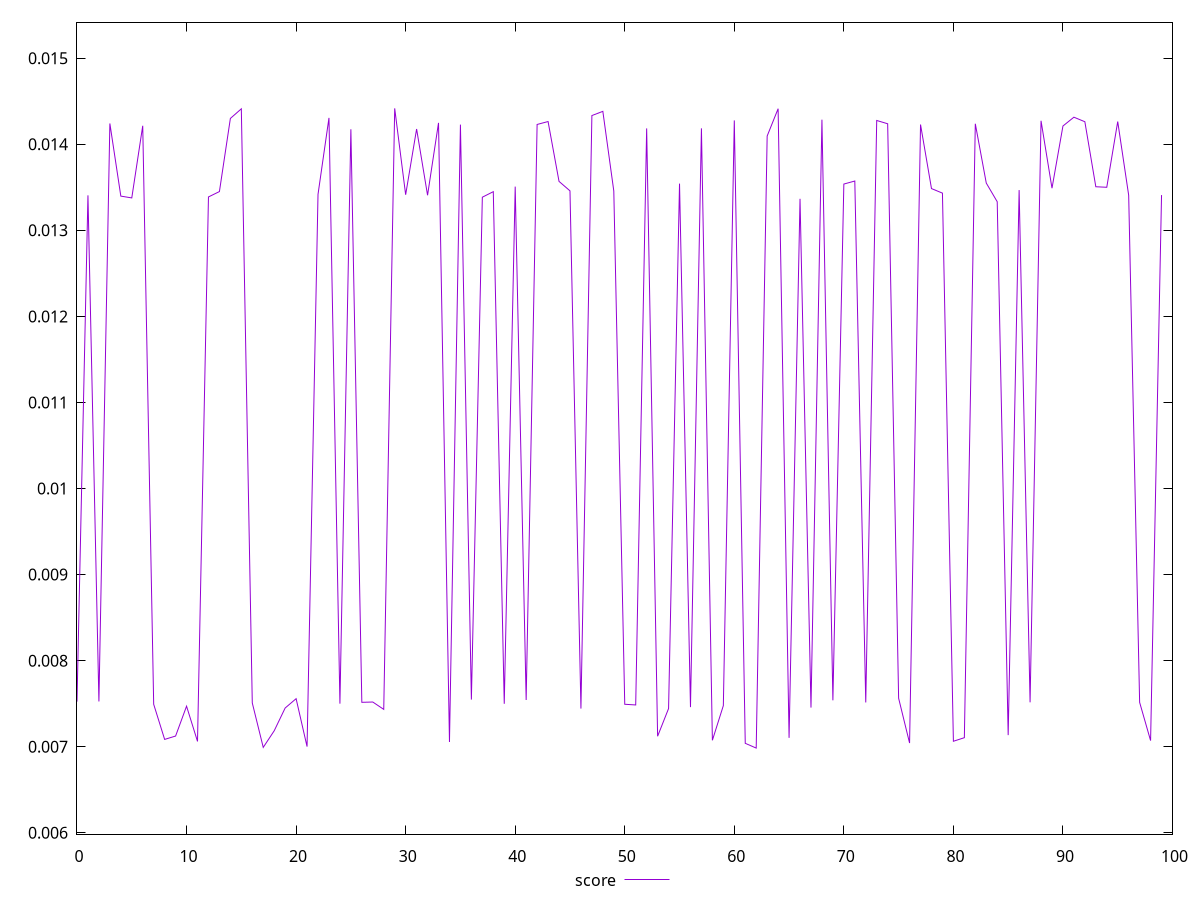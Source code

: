 reset
set terminal svg size 640, 490 enhanced background rgb 'white'
set output "report_00007_2020-12-11T15:55:29.892Z/largest-contentful-paint/samples/pages+cached+noexternal/score/values.svg"

$score <<EOF
0 0.007523882068913079
1 0.013407030986923751
2 0.007525528805151338
3 0.014242029489866026
4 0.01339798058266245
5 0.01337699500905537
6 0.014215352917943513
7 0.0074931491684353535
8 0.007084888625574048
9 0.007124046023378017
10 0.0074708784501702485
11 0.0070616563862417325
12 0.013388322306301215
13 0.01345080854357572
14 0.014300640170356704
15 0.014412378985054597
16 0.007508423661490737
17 0.006992288366723887
18 0.0071848620572196875
19 0.007449529458355031
20 0.007558149990969709
21 0.0070013408665625665
22 0.013418382322516464
23 0.014306989529761005
24 0.007500264663209577
25 0.014174914797758453
26 0.00751594374193626
27 0.007519243337227366
28 0.007433916288798803
29 0.014417794319265542
30 0.013413911827213243
31 0.014177907526744249
32 0.013408113037255032
33 0.01424896491361094
34 0.007054937384067872
35 0.014229078418688423
36 0.007547522464141032
37 0.013385325332474718
38 0.01344956124878477
39 0.007499081646181238
40 0.013508584789003186
41 0.007542642031610258
42 0.014230626022569526
43 0.014264596571334165
44 0.013569219503737906
45 0.013459176255788796
46 0.007443325270683254
47 0.014334296383961331
48 0.014382927633998066
49 0.013457198710196239
50 0.007493199742058809
51 0.007485196078974632
52 0.014184514247977176
53 0.007121582541079863
54 0.007443585049350443
55 0.013543474726056659
56 0.00745991498798354
57 0.014185211263336939
58 0.0070745298808391754
59 0.007477493781226141
60 0.014277694868836122
61 0.007039333021364835
62 0.006984183856467874
63 0.014096207028954033
64 0.014413673040426123
65 0.007102720054792011
66 0.013367002915730009
67 0.007454469560036037
68 0.01428587372178558
69 0.007539350929481492
70 0.013538102318232936
71 0.013573363397820115
72 0.0075139713548557086
73 0.014276903509610583
74 0.014238749575468224
75 0.007563279812494217
76 0.00704257684551135
77 0.01422973455555393
78 0.013485461959712952
79 0.013432806084158644
80 0.007063315988146468
81 0.007104908029270773
82 0.01423870812539535
83 0.013549893426947679
84 0.013332669327151159
85 0.007134480236850982
86 0.013468230118658386
87 0.007515617631449922
88 0.014273411083350507
89 0.01348985281619658
90 0.014212638542995315
91 0.014315085240432734
92 0.01426226799567537
93 0.01350694216805065
94 0.013500624616225976
95 0.014264163048617995
96 0.013407726506300455
97 0.007515371246373137
98 0.007070996454151934
99 0.013410448068385816
EOF

set key outside below
set yrange [0.005984183856467874:0.015417794319265543]

plot \
  $score title "score" with line, \


reset